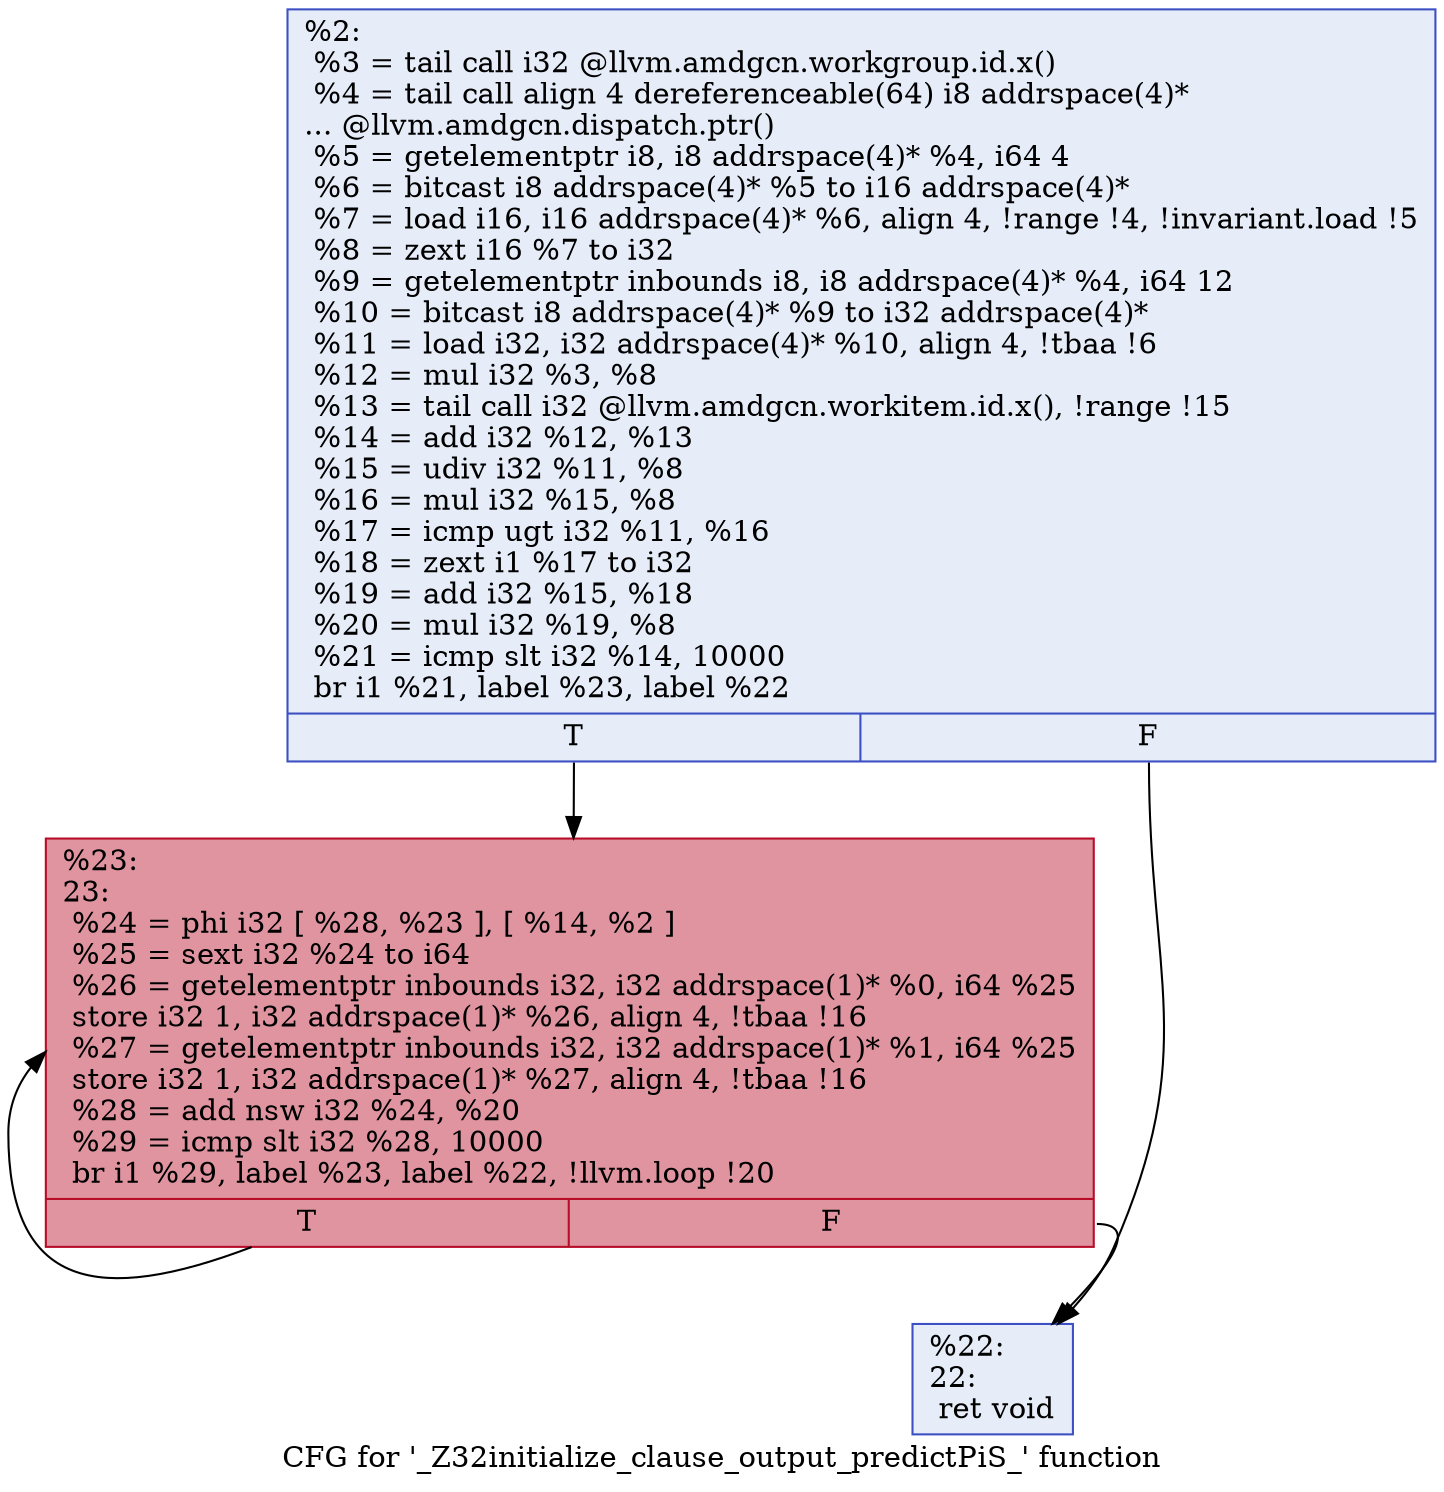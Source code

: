 digraph "CFG for '_Z32initialize_clause_output_predictPiS_' function" {
	label="CFG for '_Z32initialize_clause_output_predictPiS_' function";

	Node0x4efe330 [shape=record,color="#3d50c3ff", style=filled, fillcolor="#c7d7f070",label="{%2:\l  %3 = tail call i32 @llvm.amdgcn.workgroup.id.x()\l  %4 = tail call align 4 dereferenceable(64) i8 addrspace(4)*\l... @llvm.amdgcn.dispatch.ptr()\l  %5 = getelementptr i8, i8 addrspace(4)* %4, i64 4\l  %6 = bitcast i8 addrspace(4)* %5 to i16 addrspace(4)*\l  %7 = load i16, i16 addrspace(4)* %6, align 4, !range !4, !invariant.load !5\l  %8 = zext i16 %7 to i32\l  %9 = getelementptr inbounds i8, i8 addrspace(4)* %4, i64 12\l  %10 = bitcast i8 addrspace(4)* %9 to i32 addrspace(4)*\l  %11 = load i32, i32 addrspace(4)* %10, align 4, !tbaa !6\l  %12 = mul i32 %3, %8\l  %13 = tail call i32 @llvm.amdgcn.workitem.id.x(), !range !15\l  %14 = add i32 %12, %13\l  %15 = udiv i32 %11, %8\l  %16 = mul i32 %15, %8\l  %17 = icmp ugt i32 %11, %16\l  %18 = zext i1 %17 to i32\l  %19 = add i32 %15, %18\l  %20 = mul i32 %19, %8\l  %21 = icmp slt i32 %14, 10000\l  br i1 %21, label %23, label %22\l|{<s0>T|<s1>F}}"];
	Node0x4efe330:s0 -> Node0x4f00950;
	Node0x4efe330:s1 -> Node0x4f009e0;
	Node0x4f009e0 [shape=record,color="#3d50c3ff", style=filled, fillcolor="#c7d7f070",label="{%22:\l22:                                               \l  ret void\l}"];
	Node0x4f00950 [shape=record,color="#b70d28ff", style=filled, fillcolor="#b70d2870",label="{%23:\l23:                                               \l  %24 = phi i32 [ %28, %23 ], [ %14, %2 ]\l  %25 = sext i32 %24 to i64\l  %26 = getelementptr inbounds i32, i32 addrspace(1)* %0, i64 %25\l  store i32 1, i32 addrspace(1)* %26, align 4, !tbaa !16\l  %27 = getelementptr inbounds i32, i32 addrspace(1)* %1, i64 %25\l  store i32 1, i32 addrspace(1)* %27, align 4, !tbaa !16\l  %28 = add nsw i32 %24, %20\l  %29 = icmp slt i32 %28, 10000\l  br i1 %29, label %23, label %22, !llvm.loop !20\l|{<s0>T|<s1>F}}"];
	Node0x4f00950:s0 -> Node0x4f00950;
	Node0x4f00950:s1 -> Node0x4f009e0;
}
